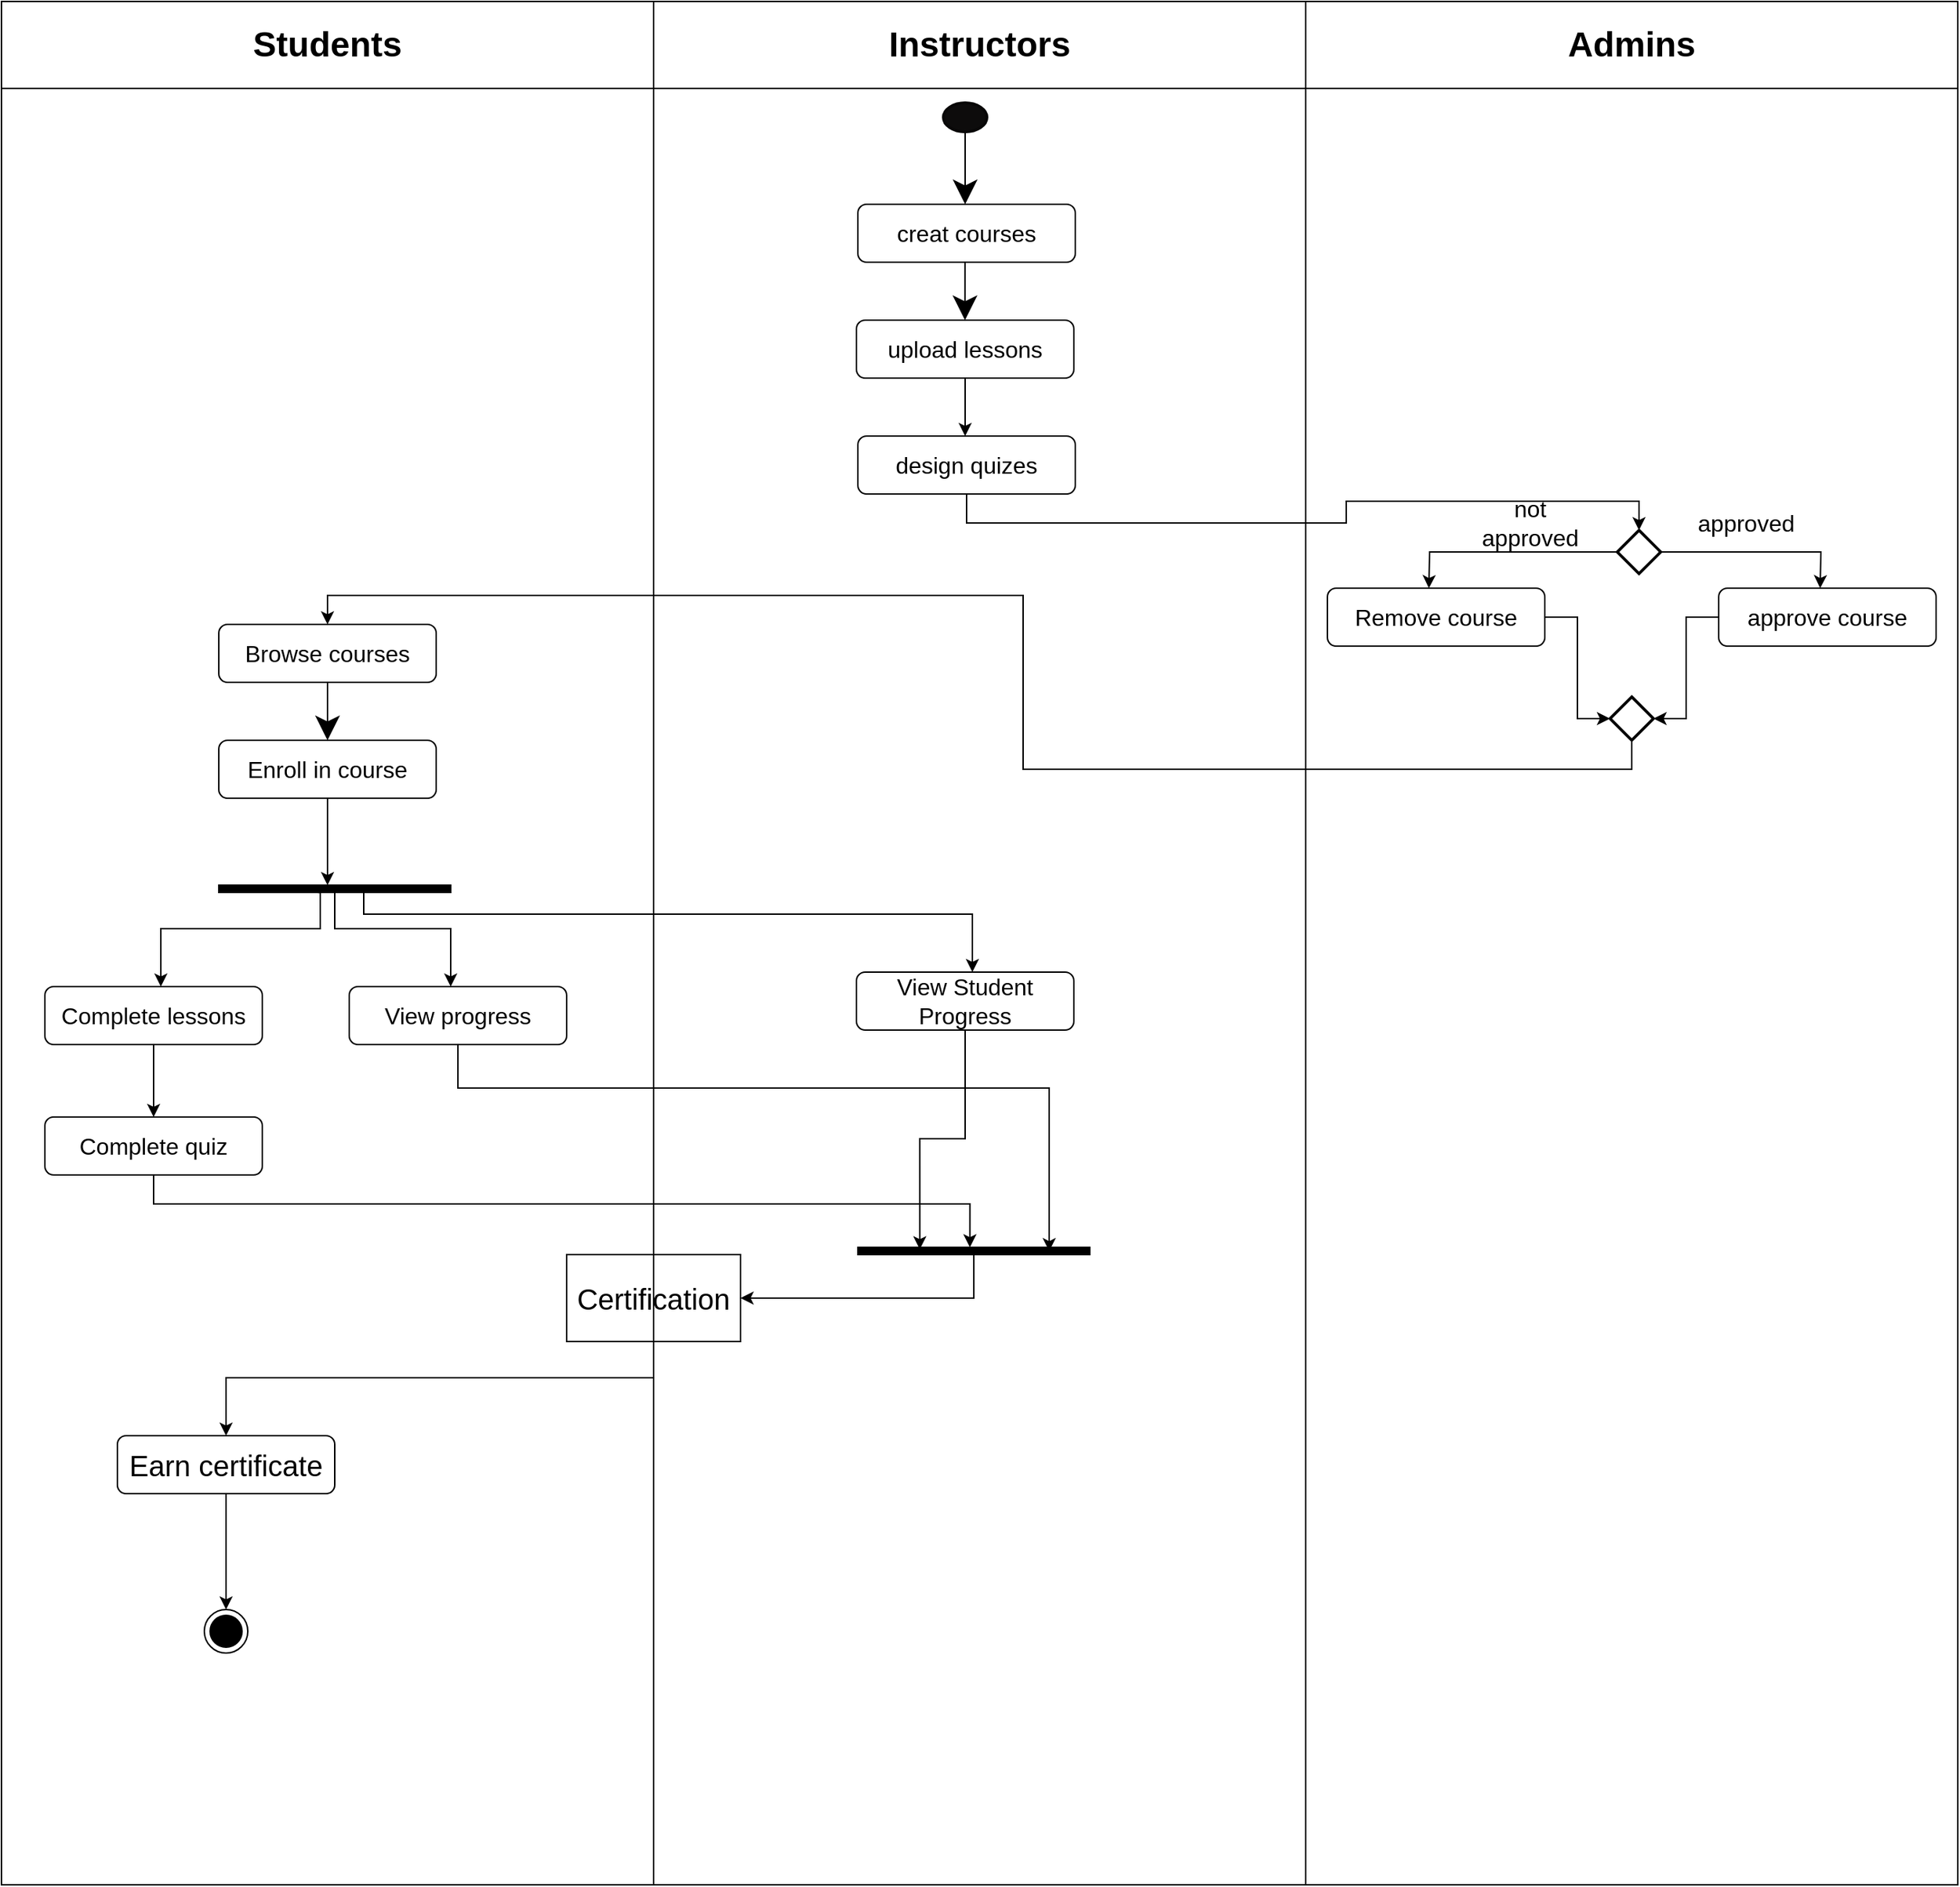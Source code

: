 <mxfile version="28.2.8">
  <diagram name="Page-1" id="bmlLOGbSCOzHtQpdNYYh">
    <mxGraphModel dx="2887" dy="1213" grid="1" gridSize="10" guides="1" tooltips="1" connect="1" arrows="1" fold="1" page="1" pageScale="1" pageWidth="850" pageHeight="1100" math="0" shadow="0">
      <root>
        <mxCell id="0" />
        <mxCell id="1" parent="0" />
        <mxCell id="qZZtPy3C0LAYEEr3sGal-1" value="Instructors" style="swimlane;whiteSpace=wrap;html=1;startSize=60;fontSize=24;" vertex="1" parent="1">
          <mxGeometry x="-220" y="80" width="450" height="1300" as="geometry" />
        </mxCell>
        <mxCell id="qZZtPy3C0LAYEEr3sGal-6" style="edgeStyle=orthogonalEdgeStyle;rounded=0;orthogonalLoop=1;jettySize=auto;html=1;startSize=14;endSize=14;" edge="1" parent="qZZtPy3C0LAYEEr3sGal-1" source="qZZtPy3C0LAYEEr3sGal-4">
          <mxGeometry relative="1" as="geometry">
            <mxPoint x="215" y="140" as="targetPoint" />
          </mxGeometry>
        </mxCell>
        <mxCell id="qZZtPy3C0LAYEEr3sGal-4" value="" style="strokeWidth=2;html=1;shape=mxgraph.flowchart.start_1;whiteSpace=wrap;labelBackgroundColor=none;labelBorderColor=none;textShadow=0;fillColor=light-dark(#0d0c0c, #ff9281);fontColor=#ffffff;strokeColor=light-dark(#080707, #ffacac);" vertex="1" parent="qZZtPy3C0LAYEEr3sGal-1">
          <mxGeometry x="200" y="70" width="30" height="20" as="geometry" />
        </mxCell>
        <mxCell id="qZZtPy3C0LAYEEr3sGal-9" style="edgeStyle=orthogonalEdgeStyle;rounded=0;orthogonalLoop=1;jettySize=auto;html=1;exitX=0.5;exitY=1;exitDx=0;exitDy=0;endSize=14;startSize=14;" edge="1" parent="qZZtPy3C0LAYEEr3sGal-1" source="qZZtPy3C0LAYEEr3sGal-8">
          <mxGeometry relative="1" as="geometry">
            <mxPoint x="214.889" y="220" as="targetPoint" />
          </mxGeometry>
        </mxCell>
        <mxCell id="qZZtPy3C0LAYEEr3sGal-8" value="creat courses" style="rounded=1;whiteSpace=wrap;html=1;fontSize=16;" vertex="1" parent="qZZtPy3C0LAYEEr3sGal-1">
          <mxGeometry x="141" y="140" width="150" height="40" as="geometry" />
        </mxCell>
        <mxCell id="qZZtPy3C0LAYEEr3sGal-30" style="edgeStyle=orthogonalEdgeStyle;rounded=0;orthogonalLoop=1;jettySize=auto;html=1;" edge="1" parent="qZZtPy3C0LAYEEr3sGal-1" source="qZZtPy3C0LAYEEr3sGal-10">
          <mxGeometry relative="1" as="geometry">
            <mxPoint x="215.0" y="300.0" as="targetPoint" />
          </mxGeometry>
        </mxCell>
        <mxCell id="qZZtPy3C0LAYEEr3sGal-10" value="upload lessons" style="rounded=1;whiteSpace=wrap;html=1;fontSize=16;" vertex="1" parent="qZZtPy3C0LAYEEr3sGal-1">
          <mxGeometry x="140" y="220" width="150" height="40" as="geometry" />
        </mxCell>
        <mxCell id="qZZtPy3C0LAYEEr3sGal-31" value="design quizes" style="rounded=1;whiteSpace=wrap;html=1;fontSize=16;" vertex="1" parent="qZZtPy3C0LAYEEr3sGal-1">
          <mxGeometry x="141" y="300" width="150" height="40" as="geometry" />
        </mxCell>
        <mxCell id="qZZtPy3C0LAYEEr3sGal-60" value="View Student Progress" style="rounded=1;whiteSpace=wrap;html=1;fontSize=16;" vertex="1" parent="qZZtPy3C0LAYEEr3sGal-1">
          <mxGeometry x="140" y="670" width="150" height="40" as="geometry" />
        </mxCell>
        <mxCell id="qZZtPy3C0LAYEEr3sGal-75" style="edgeStyle=orthogonalEdgeStyle;rounded=0;orthogonalLoop=1;jettySize=auto;html=1;entryX=1;entryY=0.5;entryDx=0;entryDy=0;" edge="1" parent="qZZtPy3C0LAYEEr3sGal-1" source="qZZtPy3C0LAYEEr3sGal-61" target="qZZtPy3C0LAYEEr3sGal-74">
          <mxGeometry relative="1" as="geometry">
            <Array as="points">
              <mxPoint x="221" y="895" />
            </Array>
          </mxGeometry>
        </mxCell>
        <mxCell id="qZZtPy3C0LAYEEr3sGal-61" value="" style="html=1;points=[];perimeter=orthogonalPerimeter;fillColor=strokeColor;direction=south;" vertex="1" parent="qZZtPy3C0LAYEEr3sGal-1">
          <mxGeometry x="141" y="860" width="160" height="5" as="geometry" />
        </mxCell>
        <mxCell id="qZZtPy3C0LAYEEr3sGal-71" style="edgeStyle=orthogonalEdgeStyle;rounded=0;orthogonalLoop=1;jettySize=auto;html=1;entryX=0.267;entryY=0.733;entryDx=0;entryDy=0;entryPerimeter=0;" edge="1" parent="qZZtPy3C0LAYEEr3sGal-1" source="qZZtPy3C0LAYEEr3sGal-60" target="qZZtPy3C0LAYEEr3sGal-61">
          <mxGeometry relative="1" as="geometry" />
        </mxCell>
        <mxCell id="qZZtPy3C0LAYEEr3sGal-74" value="Certification" style="rounded=0;whiteSpace=wrap;html=1;fontSize=20;" vertex="1" parent="qZZtPy3C0LAYEEr3sGal-1">
          <mxGeometry x="-60" y="865" width="120" height="60" as="geometry" />
        </mxCell>
        <mxCell id="qZZtPy3C0LAYEEr3sGal-2" value="Students" style="swimlane;whiteSpace=wrap;html=1;startSize=60;strokeWidth=1;fontSize=24;" vertex="1" parent="1">
          <mxGeometry x="-670" y="80" width="450" height="1300" as="geometry" />
        </mxCell>
        <mxCell id="qZZtPy3C0LAYEEr3sGal-13" style="edgeStyle=orthogonalEdgeStyle;rounded=0;orthogonalLoop=1;jettySize=auto;html=1;endSize=14;startSize=14;" edge="1" parent="qZZtPy3C0LAYEEr3sGal-2" source="qZZtPy3C0LAYEEr3sGal-12">
          <mxGeometry relative="1" as="geometry">
            <mxPoint x="225" y="510" as="targetPoint" />
          </mxGeometry>
        </mxCell>
        <mxCell id="qZZtPy3C0LAYEEr3sGal-12" value="Browse courses" style="rounded=1;whiteSpace=wrap;html=1;fontSize=16;" vertex="1" parent="qZZtPy3C0LAYEEr3sGal-2">
          <mxGeometry x="150" y="430" width="150" height="40" as="geometry" />
        </mxCell>
        <mxCell id="qZZtPy3C0LAYEEr3sGal-43" style="edgeStyle=orthogonalEdgeStyle;rounded=0;orthogonalLoop=1;jettySize=auto;html=1;" edge="1" parent="qZZtPy3C0LAYEEr3sGal-2" source="qZZtPy3C0LAYEEr3sGal-14">
          <mxGeometry relative="1" as="geometry">
            <mxPoint x="225" y="610.0" as="targetPoint" />
          </mxGeometry>
        </mxCell>
        <mxCell id="qZZtPy3C0LAYEEr3sGal-14" value="Enroll in course" style="rounded=1;whiteSpace=wrap;html=1;fontSize=16;" vertex="1" parent="qZZtPy3C0LAYEEr3sGal-2">
          <mxGeometry x="150" y="510" width="150" height="40" as="geometry" />
        </mxCell>
        <mxCell id="qZZtPy3C0LAYEEr3sGal-52" style="edgeStyle=orthogonalEdgeStyle;rounded=0;orthogonalLoop=1;jettySize=auto;html=1;exitX=1.024;exitY=0.572;exitDx=0;exitDy=0;exitPerimeter=0;" edge="1" parent="qZZtPy3C0LAYEEr3sGal-2" source="qZZtPy3C0LAYEEr3sGal-51">
          <mxGeometry relative="1" as="geometry">
            <mxPoint x="110" y="680.0" as="targetPoint" />
            <mxPoint x="220" y="640" as="sourcePoint" />
            <Array as="points">
              <mxPoint x="220" y="615" />
              <mxPoint x="220" y="640" />
              <mxPoint x="110" y="640" />
            </Array>
          </mxGeometry>
        </mxCell>
        <mxCell id="qZZtPy3C0LAYEEr3sGal-53" style="edgeStyle=orthogonalEdgeStyle;rounded=0;orthogonalLoop=1;jettySize=auto;html=1;" edge="1" parent="qZZtPy3C0LAYEEr3sGal-2" source="qZZtPy3C0LAYEEr3sGal-51">
          <mxGeometry relative="1" as="geometry">
            <mxPoint x="310" y="680.0" as="targetPoint" />
            <Array as="points">
              <mxPoint x="230" y="640" />
              <mxPoint x="310" y="640" />
            </Array>
          </mxGeometry>
        </mxCell>
        <mxCell id="qZZtPy3C0LAYEEr3sGal-59" style="edgeStyle=orthogonalEdgeStyle;rounded=0;orthogonalLoop=1;jettySize=auto;html=1;" edge="1" parent="qZZtPy3C0LAYEEr3sGal-2" source="qZZtPy3C0LAYEEr3sGal-51">
          <mxGeometry relative="1" as="geometry">
            <mxPoint x="670" y="670" as="targetPoint" />
            <Array as="points">
              <mxPoint x="250" y="630" />
              <mxPoint x="670" y="630" />
            </Array>
          </mxGeometry>
        </mxCell>
        <mxCell id="qZZtPy3C0LAYEEr3sGal-51" value="" style="html=1;points=[];perimeter=orthogonalPerimeter;fillColor=strokeColor;direction=south;" vertex="1" parent="qZZtPy3C0LAYEEr3sGal-2">
          <mxGeometry x="150" y="610" width="160" height="5" as="geometry" />
        </mxCell>
        <mxCell id="qZZtPy3C0LAYEEr3sGal-55" value="View progress" style="rounded=1;whiteSpace=wrap;html=1;fontSize=16;" vertex="1" parent="qZZtPy3C0LAYEEr3sGal-2">
          <mxGeometry x="240" y="680" width="150" height="40" as="geometry" />
        </mxCell>
        <mxCell id="qZZtPy3C0LAYEEr3sGal-57" style="edgeStyle=orthogonalEdgeStyle;rounded=0;orthogonalLoop=1;jettySize=auto;html=1;" edge="1" parent="qZZtPy3C0LAYEEr3sGal-2" source="qZZtPy3C0LAYEEr3sGal-56">
          <mxGeometry relative="1" as="geometry">
            <mxPoint x="105" y="770" as="targetPoint" />
          </mxGeometry>
        </mxCell>
        <mxCell id="qZZtPy3C0LAYEEr3sGal-56" value="Complete lessons" style="rounded=1;whiteSpace=wrap;html=1;fontSize=16;" vertex="1" parent="qZZtPy3C0LAYEEr3sGal-2">
          <mxGeometry x="30" y="680" width="150" height="40" as="geometry" />
        </mxCell>
        <mxCell id="qZZtPy3C0LAYEEr3sGal-58" value="Complete quiz" style="rounded=1;whiteSpace=wrap;html=1;fontSize=16;" vertex="1" parent="qZZtPy3C0LAYEEr3sGal-2">
          <mxGeometry x="30" y="770" width="150" height="40" as="geometry" />
        </mxCell>
        <mxCell id="qZZtPy3C0LAYEEr3sGal-79" style="edgeStyle=orthogonalEdgeStyle;rounded=0;orthogonalLoop=1;jettySize=auto;html=1;" edge="1" parent="qZZtPy3C0LAYEEr3sGal-2" source="qZZtPy3C0LAYEEr3sGal-77">
          <mxGeometry relative="1" as="geometry">
            <mxPoint x="155" y="1110" as="targetPoint" />
          </mxGeometry>
        </mxCell>
        <mxCell id="qZZtPy3C0LAYEEr3sGal-77" value="Earn certificate" style="rounded=1;whiteSpace=wrap;html=1;fontSize=20;" vertex="1" parent="qZZtPy3C0LAYEEr3sGal-2">
          <mxGeometry x="80" y="990" width="150" height="40" as="geometry" />
        </mxCell>
        <mxCell id="qZZtPy3C0LAYEEr3sGal-80" value="" style="ellipse;html=1;shape=endState;fillColor=strokeColor;" vertex="1" parent="qZZtPy3C0LAYEEr3sGal-2">
          <mxGeometry x="140" y="1110" width="30" height="30" as="geometry" />
        </mxCell>
        <mxCell id="qZZtPy3C0LAYEEr3sGal-3" value="Admins" style="swimlane;whiteSpace=wrap;html=1;startSize=60;fontSize=24;" vertex="1" parent="1">
          <mxGeometry x="230" y="80" width="450" height="1300" as="geometry" />
        </mxCell>
        <mxCell id="qZZtPy3C0LAYEEr3sGal-19" style="edgeStyle=orthogonalEdgeStyle;rounded=0;orthogonalLoop=1;jettySize=auto;html=1;" edge="1" parent="qZZtPy3C0LAYEEr3sGal-3" source="qZZtPy3C0LAYEEr3sGal-17">
          <mxGeometry relative="1" as="geometry">
            <mxPoint x="355.0" y="405.0" as="targetPoint" />
          </mxGeometry>
        </mxCell>
        <mxCell id="qZZtPy3C0LAYEEr3sGal-20" style="edgeStyle=orthogonalEdgeStyle;rounded=0;orthogonalLoop=1;jettySize=auto;html=1;" edge="1" parent="qZZtPy3C0LAYEEr3sGal-3" source="qZZtPy3C0LAYEEr3sGal-17">
          <mxGeometry relative="1" as="geometry">
            <mxPoint x="85.0" y="405.0" as="targetPoint" />
          </mxGeometry>
        </mxCell>
        <mxCell id="qZZtPy3C0LAYEEr3sGal-17" value="" style="rhombus;whiteSpace=wrap;html=1;strokeWidth=2;" vertex="1" parent="qZZtPy3C0LAYEEr3sGal-3">
          <mxGeometry x="215" y="365" width="30" height="30" as="geometry" />
        </mxCell>
        <mxCell id="qZZtPy3C0LAYEEr3sGal-21" value="approved" style="text;html=1;whiteSpace=wrap;strokeColor=none;fillColor=none;align=center;verticalAlign=middle;rounded=0;fontSize=16;strokeWidth=3;" vertex="1" parent="qZZtPy3C0LAYEEr3sGal-3">
          <mxGeometry x="274" y="345" width="60" height="30" as="geometry" />
        </mxCell>
        <mxCell id="qZZtPy3C0LAYEEr3sGal-22" value="not approved" style="text;html=1;whiteSpace=wrap;strokeColor=none;fillColor=none;align=center;verticalAlign=middle;rounded=0;fontSize=16;strokeWidth=3;" vertex="1" parent="qZZtPy3C0LAYEEr3sGal-3">
          <mxGeometry x="125" y="345" width="60" height="30" as="geometry" />
        </mxCell>
        <mxCell id="qZZtPy3C0LAYEEr3sGal-37" style="edgeStyle=orthogonalEdgeStyle;rounded=0;orthogonalLoop=1;jettySize=auto;html=1;entryX=0;entryY=0.5;entryDx=0;entryDy=0;" edge="1" parent="qZZtPy3C0LAYEEr3sGal-3" source="qZZtPy3C0LAYEEr3sGal-24" target="qZZtPy3C0LAYEEr3sGal-27">
          <mxGeometry relative="1" as="geometry">
            <mxPoint x="90.0" y="480.0" as="targetPoint" />
          </mxGeometry>
        </mxCell>
        <mxCell id="qZZtPy3C0LAYEEr3sGal-24" value="Remove course" style="rounded=1;whiteSpace=wrap;html=1;fontSize=16;" vertex="1" parent="qZZtPy3C0LAYEEr3sGal-3">
          <mxGeometry x="15" y="405" width="150" height="40" as="geometry" />
        </mxCell>
        <mxCell id="qZZtPy3C0LAYEEr3sGal-38" style="edgeStyle=orthogonalEdgeStyle;rounded=0;orthogonalLoop=1;jettySize=auto;html=1;entryX=1;entryY=0.5;entryDx=0;entryDy=0;" edge="1" parent="qZZtPy3C0LAYEEr3sGal-3" source="qZZtPy3C0LAYEEr3sGal-23" target="qZZtPy3C0LAYEEr3sGal-27">
          <mxGeometry relative="1" as="geometry" />
        </mxCell>
        <mxCell id="qZZtPy3C0LAYEEr3sGal-23" value="approve course" style="rounded=1;whiteSpace=wrap;html=1;fontSize=16;" vertex="1" parent="qZZtPy3C0LAYEEr3sGal-3">
          <mxGeometry x="285" y="405" width="150" height="40" as="geometry" />
        </mxCell>
        <mxCell id="qZZtPy3C0LAYEEr3sGal-27" value="" style="rhombus;whiteSpace=wrap;html=1;strokeWidth=2;" vertex="1" parent="qZZtPy3C0LAYEEr3sGal-3">
          <mxGeometry x="210" y="480" width="30" height="30" as="geometry" />
        </mxCell>
        <mxCell id="qZZtPy3C0LAYEEr3sGal-33" style="edgeStyle=orthogonalEdgeStyle;rounded=0;orthogonalLoop=1;jettySize=auto;html=1;entryX=0.5;entryY=0;entryDx=0;entryDy=0;exitX=0.5;exitY=1;exitDx=0;exitDy=0;" edge="1" parent="1" source="qZZtPy3C0LAYEEr3sGal-31" target="qZZtPy3C0LAYEEr3sGal-17">
          <mxGeometry relative="1" as="geometry" />
        </mxCell>
        <mxCell id="qZZtPy3C0LAYEEr3sGal-39" style="edgeStyle=orthogonalEdgeStyle;rounded=0;orthogonalLoop=1;jettySize=auto;html=1;entryX=0.5;entryY=0;entryDx=0;entryDy=0;exitX=0.5;exitY=1;exitDx=0;exitDy=0;" edge="1" parent="1" source="qZZtPy3C0LAYEEr3sGal-27" target="qZZtPy3C0LAYEEr3sGal-12">
          <mxGeometry relative="1" as="geometry">
            <mxPoint x="455" y="690" as="targetPoint" />
          </mxGeometry>
        </mxCell>
        <mxCell id="qZZtPy3C0LAYEEr3sGal-70" style="edgeStyle=orthogonalEdgeStyle;rounded=0;orthogonalLoop=1;jettySize=auto;html=1;entryX=0.533;entryY=0.175;entryDx=0;entryDy=0;entryPerimeter=0;" edge="1" parent="1" source="qZZtPy3C0LAYEEr3sGal-55" target="qZZtPy3C0LAYEEr3sGal-61">
          <mxGeometry relative="1" as="geometry">
            <Array as="points">
              <mxPoint x="-355" y="830" />
              <mxPoint x="53" y="830" />
            </Array>
          </mxGeometry>
        </mxCell>
        <mxCell id="qZZtPy3C0LAYEEr3sGal-72" style="edgeStyle=orthogonalEdgeStyle;rounded=0;orthogonalLoop=1;jettySize=auto;html=1;entryX=0;entryY=0.517;entryDx=0;entryDy=0;entryPerimeter=0;" edge="1" parent="1" source="qZZtPy3C0LAYEEr3sGal-58" target="qZZtPy3C0LAYEEr3sGal-61">
          <mxGeometry relative="1" as="geometry">
            <Array as="points">
              <mxPoint x="-565" y="910" />
              <mxPoint x="-2" y="910" />
            </Array>
          </mxGeometry>
        </mxCell>
        <mxCell id="qZZtPy3C0LAYEEr3sGal-78" style="edgeStyle=orthogonalEdgeStyle;rounded=0;orthogonalLoop=1;jettySize=auto;html=1;entryX=0.5;entryY=0;entryDx=0;entryDy=0;" edge="1" parent="1" source="qZZtPy3C0LAYEEr3sGal-74" target="qZZtPy3C0LAYEEr3sGal-77">
          <mxGeometry relative="1" as="geometry">
            <Array as="points">
              <mxPoint x="-220" y="1030" />
              <mxPoint x="-515" y="1030" />
            </Array>
          </mxGeometry>
        </mxCell>
      </root>
    </mxGraphModel>
  </diagram>
</mxfile>
